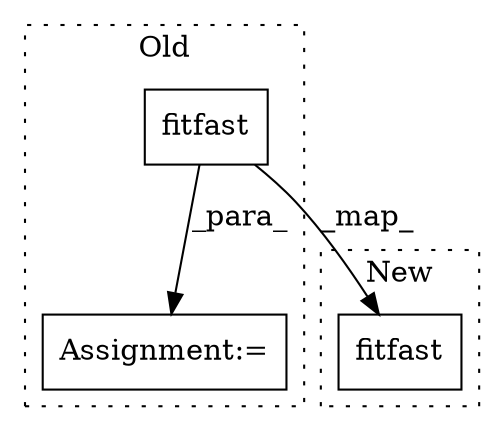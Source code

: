 digraph G {
subgraph cluster0 {
1 [label="fitfast" a="32" s="6968,6977" l="8,1" shape="box"];
3 [label="Assignment:=" a="7" s="6959" l="1" shape="box"];
label = "Old";
style="dotted";
}
subgraph cluster1 {
2 [label="fitfast" a="32" s="6793,6802" l="8,1" shape="box"];
label = "New";
style="dotted";
}
1 -> 2 [label="_map_"];
1 -> 3 [label="_para_"];
}